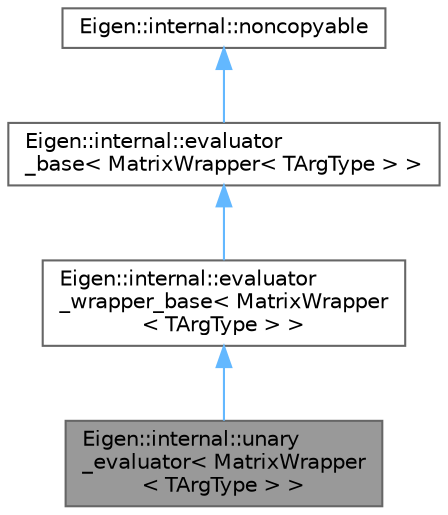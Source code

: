 digraph "Eigen::internal::unary_evaluator&lt; MatrixWrapper&lt; TArgType &gt; &gt;"
{
 // LATEX_PDF_SIZE
  bgcolor="transparent";
  edge [fontname=Helvetica,fontsize=10,labelfontname=Helvetica,labelfontsize=10];
  node [fontname=Helvetica,fontsize=10,shape=box,height=0.2,width=0.4];
  Node1 [id="Node000001",label="Eigen::internal::unary\l_evaluator\< MatrixWrapper\l\< TArgType \> \>",height=0.2,width=0.4,color="gray40", fillcolor="grey60", style="filled", fontcolor="black",tooltip=" "];
  Node2 -> Node1 [id="edge1_Node000001_Node000002",dir="back",color="steelblue1",style="solid",tooltip=" "];
  Node2 [id="Node000002",label="Eigen::internal::evaluator\l_wrapper_base\< MatrixWrapper\l\< TArgType \> \>",height=0.2,width=0.4,color="gray40", fillcolor="white", style="filled",URL="$struct_eigen_1_1internal_1_1evaluator__wrapper__base.html",tooltip=" "];
  Node3 -> Node2 [id="edge2_Node000002_Node000003",dir="back",color="steelblue1",style="solid",tooltip=" "];
  Node3 [id="Node000003",label="Eigen::internal::evaluator\l_base\< MatrixWrapper\< TArgType \> \>",height=0.2,width=0.4,color="gray40", fillcolor="white", style="filled",URL="$struct_eigen_1_1internal_1_1evaluator__base.html",tooltip=" "];
  Node4 -> Node3 [id="edge3_Node000003_Node000004",dir="back",color="steelblue1",style="solid",tooltip=" "];
  Node4 [id="Node000004",label="Eigen::internal::noncopyable",height=0.2,width=0.4,color="gray40", fillcolor="white", style="filled",URL="$class_eigen_1_1internal_1_1noncopyable.html",tooltip=" "];
}
